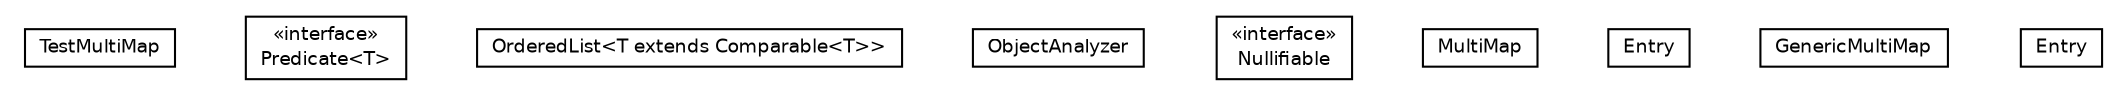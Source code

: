 #!/usr/local/bin/dot
#
# Class diagram 
# Generated by UMLGraph version 5.4 (http://www.umlgraph.org/)
#

digraph G {
	edge [fontname="Helvetica",fontsize=10,labelfontname="Helvetica",labelfontsize=10];
	node [fontname="Helvetica",fontsize=10,shape=plaintext];
	nodesep=0.25;
	ranksep=0.5;
	// jsl.utilities.misc.TestMultiMap
	c9778 [label=<<table title="jsl.utilities.misc.TestMultiMap" border="0" cellborder="1" cellspacing="0" cellpadding="2" port="p" href="./TestMultiMap.html">
		<tr><td><table border="0" cellspacing="0" cellpadding="1">
<tr><td align="center" balign="center"> TestMultiMap </td></tr>
		</table></td></tr>
		</table>>, URL="./TestMultiMap.html", fontname="Helvetica", fontcolor="black", fontsize=9.0];
	// jsl.utilities.misc.Predicate<T>
	c9779 [label=<<table title="jsl.utilities.misc.Predicate" border="0" cellborder="1" cellspacing="0" cellpadding="2" port="p" href="./Predicate.html">
		<tr><td><table border="0" cellspacing="0" cellpadding="1">
<tr><td align="center" balign="center"> &#171;interface&#187; </td></tr>
<tr><td align="center" balign="center"> Predicate&lt;T&gt; </td></tr>
		</table></td></tr>
		</table>>, URL="./Predicate.html", fontname="Helvetica", fontcolor="black", fontsize=9.0];
	// jsl.utilities.misc.OrderedList<T extends java.lang.Comparable<T>>
	c9780 [label=<<table title="jsl.utilities.misc.OrderedList" border="0" cellborder="1" cellspacing="0" cellpadding="2" port="p" href="./OrderedList.html">
		<tr><td><table border="0" cellspacing="0" cellpadding="1">
<tr><td align="center" balign="center"> OrderedList&lt;T extends Comparable&lt;T&gt;&gt; </td></tr>
		</table></td></tr>
		</table>>, URL="./OrderedList.html", fontname="Helvetica", fontcolor="black", fontsize=9.0];
	// jsl.utilities.misc.ObjectAnalyzer
	c9781 [label=<<table title="jsl.utilities.misc.ObjectAnalyzer" border="0" cellborder="1" cellspacing="0" cellpadding="2" port="p" href="./ObjectAnalyzer.html">
		<tr><td><table border="0" cellspacing="0" cellpadding="1">
<tr><td align="center" balign="center"> ObjectAnalyzer </td></tr>
		</table></td></tr>
		</table>>, URL="./ObjectAnalyzer.html", fontname="Helvetica", fontcolor="black", fontsize=9.0];
	// jsl.utilities.misc.Nullifiable
	c9782 [label=<<table title="jsl.utilities.misc.Nullifiable" border="0" cellborder="1" cellspacing="0" cellpadding="2" port="p" href="./Nullifiable.html">
		<tr><td><table border="0" cellspacing="0" cellpadding="1">
<tr><td align="center" balign="center"> &#171;interface&#187; </td></tr>
<tr><td align="center" balign="center"> Nullifiable </td></tr>
		</table></td></tr>
		</table>>, URL="./Nullifiable.html", fontname="Helvetica", fontcolor="black", fontsize=9.0];
	// jsl.utilities.misc.MultiMap
	c9783 [label=<<table title="jsl.utilities.misc.MultiMap" border="0" cellborder="1" cellspacing="0" cellpadding="2" port="p" href="./MultiMap.html">
		<tr><td><table border="0" cellspacing="0" cellpadding="1">
<tr><td align="center" balign="center"> MultiMap </td></tr>
		</table></td></tr>
		</table>>, URL="./MultiMap.html", fontname="Helvetica", fontcolor="black", fontsize=9.0];
	// jsl.utilities.misc.MultiMap.Entry
	c9784 [label=<<table title="jsl.utilities.misc.MultiMap.Entry" border="0" cellborder="1" cellspacing="0" cellpadding="2" port="p" href="./MultiMap.Entry.html">
		<tr><td><table border="0" cellspacing="0" cellpadding="1">
<tr><td align="center" balign="center"> Entry </td></tr>
		</table></td></tr>
		</table>>, URL="./MultiMap.Entry.html", fontname="Helvetica", fontcolor="black", fontsize=9.0];
	// jsl.utilities.misc.GenericMultiMap
	c9785 [label=<<table title="jsl.utilities.misc.GenericMultiMap" border="0" cellborder="1" cellspacing="0" cellpadding="2" port="p" href="./GenericMultiMap.html">
		<tr><td><table border="0" cellspacing="0" cellpadding="1">
<tr><td align="center" balign="center"> GenericMultiMap </td></tr>
		</table></td></tr>
		</table>>, URL="./GenericMultiMap.html", fontname="Helvetica", fontcolor="black", fontsize=9.0];
	// jsl.utilities.misc.GenericMultiMap.Entry
	c9786 [label=<<table title="jsl.utilities.misc.GenericMultiMap.Entry" border="0" cellborder="1" cellspacing="0" cellpadding="2" port="p" href="./GenericMultiMap.Entry.html">
		<tr><td><table border="0" cellspacing="0" cellpadding="1">
<tr><td align="center" balign="center"> Entry </td></tr>
		</table></td></tr>
		</table>>, URL="./GenericMultiMap.Entry.html", fontname="Helvetica", fontcolor="black", fontsize=9.0];
}

